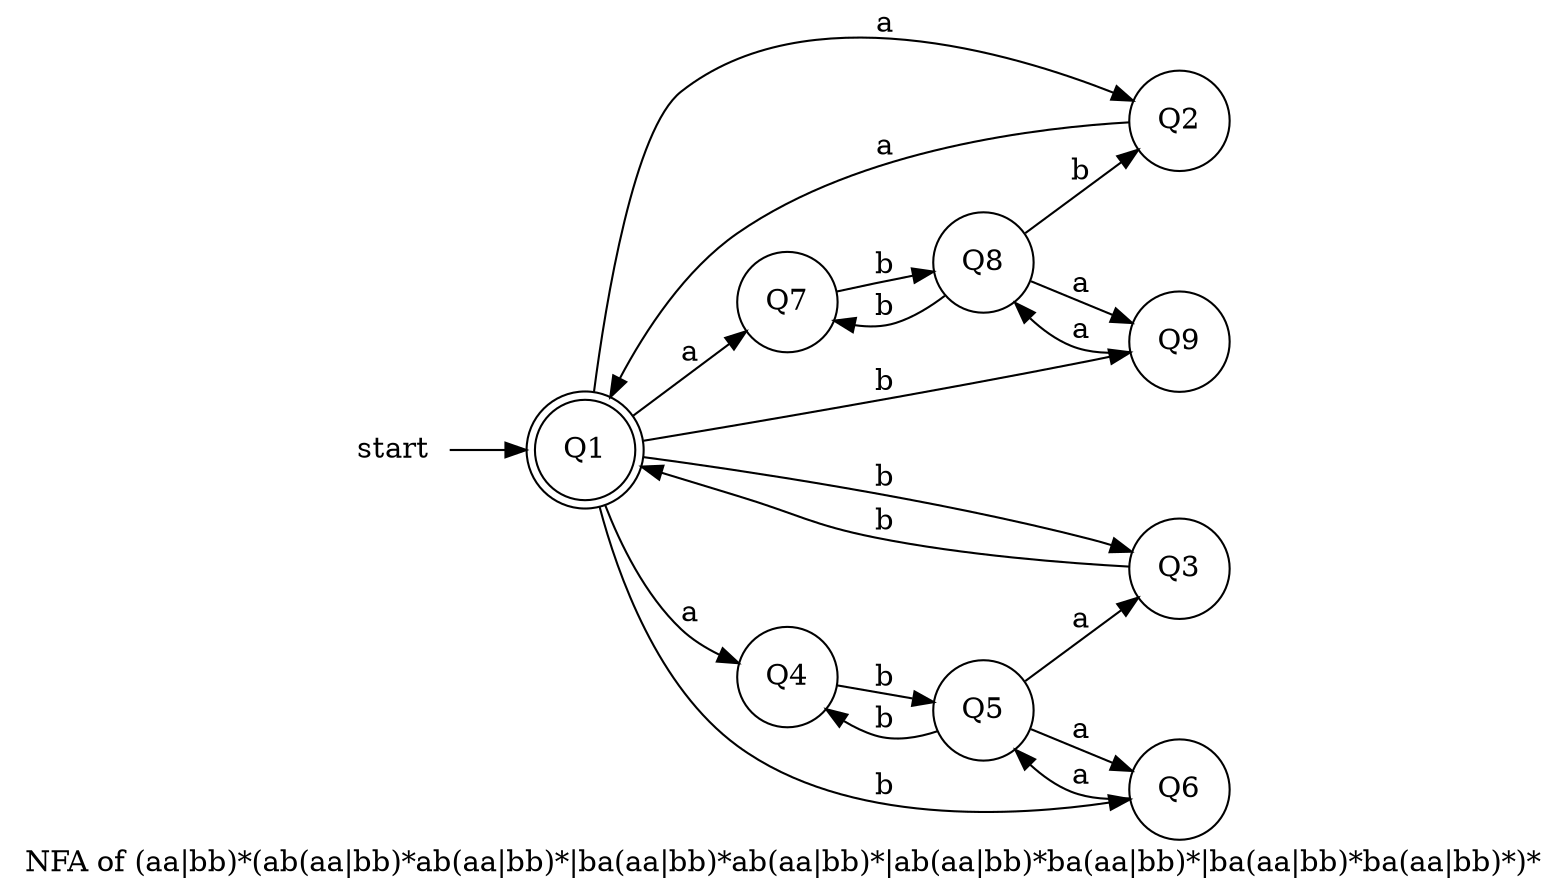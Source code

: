 digraph
  G { label="NFA of (aa|bb)*(ab(aa|bb)*ab(aa|bb)*|ba(aa|bb)*ab(aa|bb)*|ab(aa|bb)*ba(aa|bb)*|ba(aa|bb)*ba(aa|bb)*)*";
 
rankdir=LR
start[shape =none]
start ->node_1
node_1 [label="Q1", shape = doublecircle]
node_1 -> node_2 [label ="a"]
node_1 -> node_3 [label ="b"]
node_1 -> node_4 [label ="a"]
node_1 -> node_6 [label ="b"]
node_1 -> node_7 [label ="a"]
node_1 -> node_9 [label ="b"]
node_2 [label="Q2", shape = circle]
node_2 -> node_1 [label ="a"]
node_3 [label="Q3", shape = circle]
node_3 -> node_1 [label ="b"]
node_4 [label="Q4", shape = circle]
node_4 -> node_5 [label ="b"]
node_5 [label="Q5", shape = circle]
node_5 -> node_6 [label ="a"]
node_5 -> node_4 [label ="b"]
node_5 -> node_3 [label ="a"]
node_6 [label="Q6", shape = circle]
node_6 -> node_5 [label ="a"]
node_7 [label="Q7", shape = circle]
node_7 -> node_8 [label ="b"]
node_8 [label="Q8", shape = circle]
node_8 -> node_9 [label ="a"]
node_8 -> node_7 [label ="b"]
node_8 -> node_2 [label ="b"]
node_9 [label="Q9", shape = circle]
node_9 -> node_8 [label ="a"]
}
